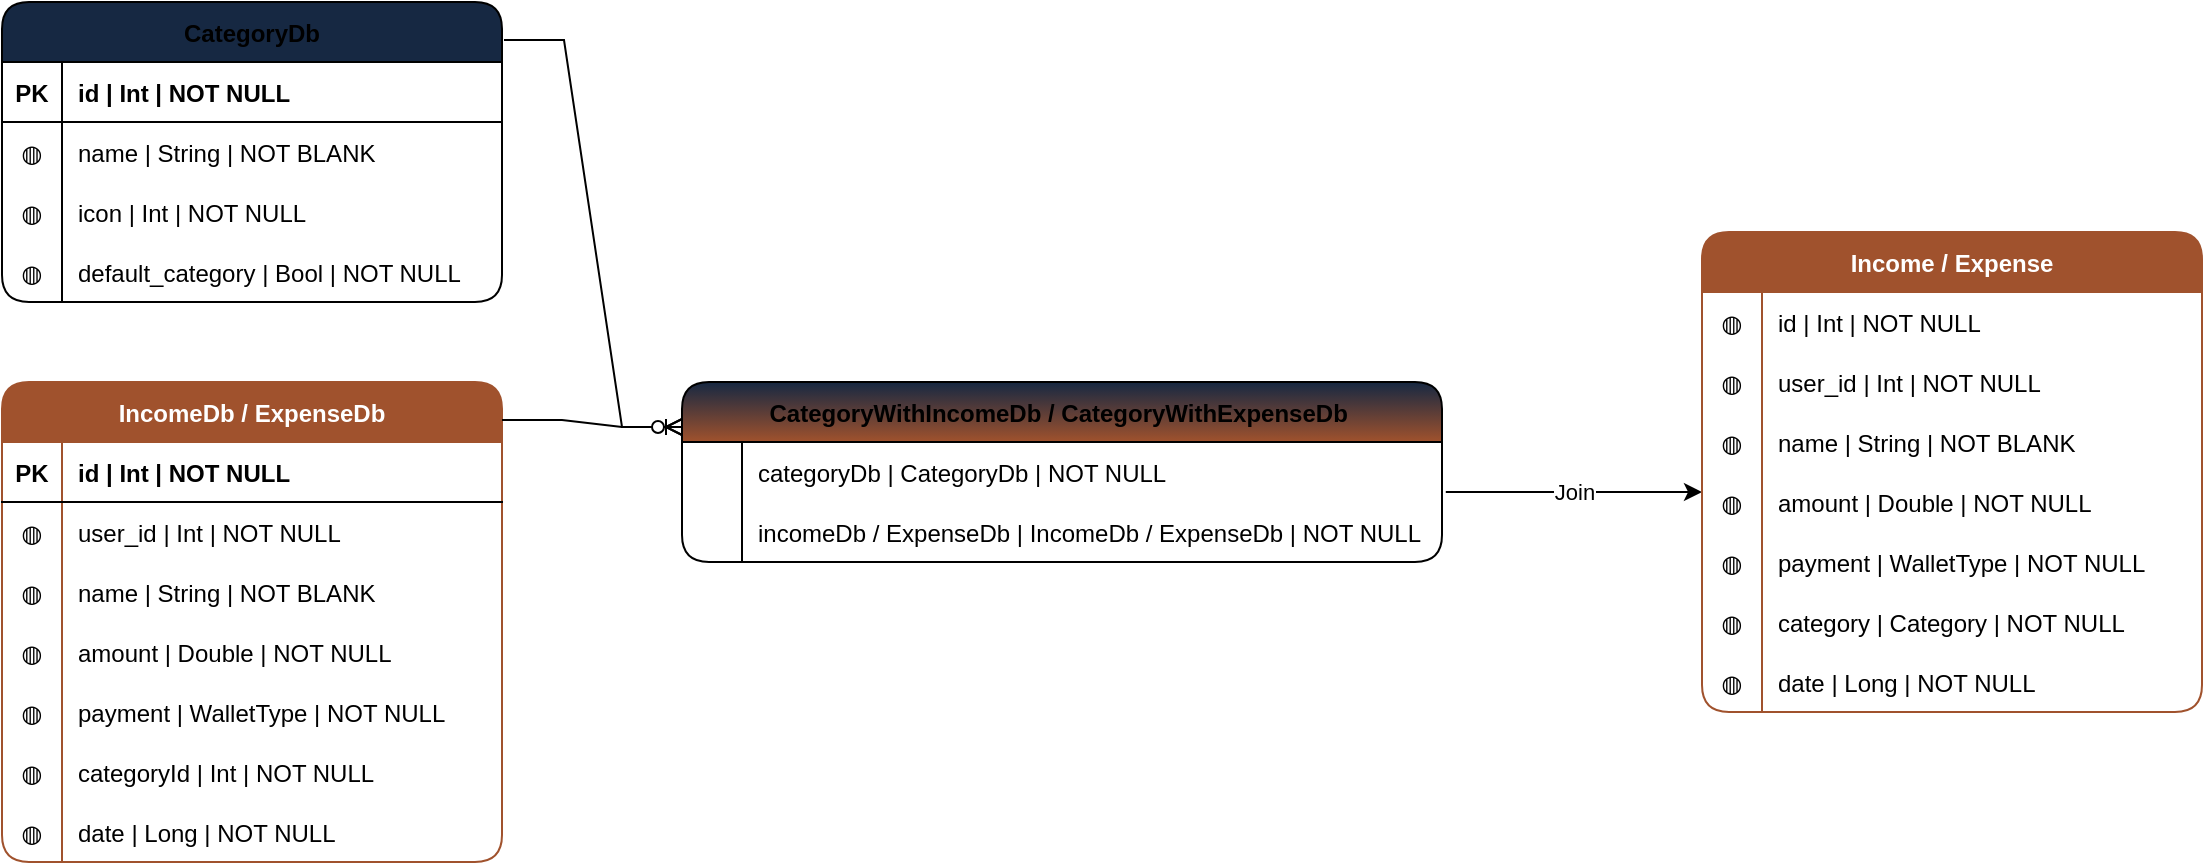 <mxfile version="21.5.0" type="github">
  <diagram id="R2lEEEUBdFMjLlhIrx00" name="Page-1">
    <mxGraphModel dx="566" dy="1616" grid="1" gridSize="10" guides="1" tooltips="1" connect="1" arrows="1" fold="1" page="1" pageScale="1" pageWidth="850" pageHeight="1100" math="0" shadow="0" extFonts="Permanent Marker^https://fonts.googleapis.com/css?family=Permanent+Marker">
      <root>
        <mxCell id="0" />
        <mxCell id="1" parent="0" />
        <mxCell id="C-vyLk0tnHw3VtMMgP7b-2" value="CategoryWithIncomeDb / CategoryWithExpenseDb " style="shape=table;startSize=30;container=1;collapsible=1;childLayout=tableLayout;fixedRows=1;rowLines=0;fontStyle=1;align=center;resizeLast=1;rounded=1;gradientColor=#A0522D;fillColor=#162842;" parent="1" vertex="1">
          <mxGeometry x="450" y="120" width="380" height="90" as="geometry" />
        </mxCell>
        <mxCell id="C-vyLk0tnHw3VtMMgP7b-6" value="" style="shape=partialRectangle;collapsible=0;dropTarget=0;pointerEvents=0;fillColor=none;points=[[0,0.5],[1,0.5]];portConstraint=eastwest;top=0;left=0;right=0;bottom=0;" parent="C-vyLk0tnHw3VtMMgP7b-2" vertex="1">
          <mxGeometry y="30" width="380" height="30" as="geometry" />
        </mxCell>
        <mxCell id="C-vyLk0tnHw3VtMMgP7b-7" value="" style="shape=partialRectangle;overflow=hidden;connectable=0;fillColor=none;top=0;left=0;bottom=0;right=0;" parent="C-vyLk0tnHw3VtMMgP7b-6" vertex="1">
          <mxGeometry width="30" height="30" as="geometry">
            <mxRectangle width="30" height="30" as="alternateBounds" />
          </mxGeometry>
        </mxCell>
        <mxCell id="C-vyLk0tnHw3VtMMgP7b-8" value="categoryDb | CategoryDb | NOT NULL" style="shape=partialRectangle;overflow=hidden;connectable=0;fillColor=none;top=0;left=0;bottom=0;right=0;align=left;spacingLeft=6;" parent="C-vyLk0tnHw3VtMMgP7b-6" vertex="1">
          <mxGeometry x="30" width="350" height="30" as="geometry">
            <mxRectangle width="350" height="30" as="alternateBounds" />
          </mxGeometry>
        </mxCell>
        <mxCell id="C-vyLk0tnHw3VtMMgP7b-9" value="" style="shape=partialRectangle;collapsible=0;dropTarget=0;pointerEvents=0;fillColor=none;points=[[0,0.5],[1,0.5]];portConstraint=eastwest;top=0;left=0;right=0;bottom=0;" parent="C-vyLk0tnHw3VtMMgP7b-2" vertex="1">
          <mxGeometry y="60" width="380" height="30" as="geometry" />
        </mxCell>
        <mxCell id="C-vyLk0tnHw3VtMMgP7b-10" value="" style="shape=partialRectangle;overflow=hidden;connectable=0;fillColor=none;top=0;left=0;bottom=0;right=0;" parent="C-vyLk0tnHw3VtMMgP7b-9" vertex="1">
          <mxGeometry width="30" height="30" as="geometry">
            <mxRectangle width="30" height="30" as="alternateBounds" />
          </mxGeometry>
        </mxCell>
        <mxCell id="C-vyLk0tnHw3VtMMgP7b-11" value="incomeDb / ExpenseDb | IncomeDb / ExpenseDb | NOT NULL" style="shape=partialRectangle;overflow=hidden;connectable=0;fillColor=none;top=0;left=0;bottom=0;right=0;align=left;spacingLeft=6;" parent="C-vyLk0tnHw3VtMMgP7b-9" vertex="1">
          <mxGeometry x="30" width="350" height="30" as="geometry">
            <mxRectangle width="350" height="30" as="alternateBounds" />
          </mxGeometry>
        </mxCell>
        <mxCell id="0O4SPkiaSOlmJaZ9xds9-1" value="CategoryDb" style="shape=table;startSize=30;container=1;collapsible=1;childLayout=tableLayout;fixedRows=1;rowLines=0;fontStyle=1;align=center;resizeLast=1;strokeColor=default;strokeWidth=1;perimeterSpacing=0;swimlaneLine=1;rounded=1;shadow=0;absoluteArcSize=0;gradientColor=none;fillColor=#162842;fillStyle=solid;" vertex="1" parent="1">
          <mxGeometry x="110" y="-70" width="250" height="150" as="geometry" />
        </mxCell>
        <mxCell id="0O4SPkiaSOlmJaZ9xds9-2" value="" style="shape=partialRectangle;collapsible=0;dropTarget=0;pointerEvents=0;fillColor=none;points=[[0,0.5],[1,0.5]];portConstraint=eastwest;top=0;left=0;right=0;bottom=1;" vertex="1" parent="0O4SPkiaSOlmJaZ9xds9-1">
          <mxGeometry y="30" width="250" height="30" as="geometry" />
        </mxCell>
        <mxCell id="0O4SPkiaSOlmJaZ9xds9-3" value="PK" style="shape=partialRectangle;overflow=hidden;connectable=0;fillColor=none;top=0;left=0;bottom=0;right=0;fontStyle=1;" vertex="1" parent="0O4SPkiaSOlmJaZ9xds9-2">
          <mxGeometry width="30" height="30" as="geometry">
            <mxRectangle width="30" height="30" as="alternateBounds" />
          </mxGeometry>
        </mxCell>
        <mxCell id="0O4SPkiaSOlmJaZ9xds9-4" value="id | Int | NOT NULL " style="shape=partialRectangle;overflow=hidden;connectable=0;fillColor=none;top=0;left=0;bottom=0;right=0;align=left;spacingLeft=6;fontStyle=1;" vertex="1" parent="0O4SPkiaSOlmJaZ9xds9-2">
          <mxGeometry x="30" width="220" height="30" as="geometry">
            <mxRectangle width="220" height="30" as="alternateBounds" />
          </mxGeometry>
        </mxCell>
        <mxCell id="0O4SPkiaSOlmJaZ9xds9-5" style="shape=partialRectangle;collapsible=0;dropTarget=0;pointerEvents=0;fillColor=none;points=[[0,0.5],[1,0.5]];portConstraint=eastwest;top=0;left=0;right=0;bottom=0;" vertex="1" parent="0O4SPkiaSOlmJaZ9xds9-1">
          <mxGeometry y="60" width="250" height="30" as="geometry" />
        </mxCell>
        <mxCell id="0O4SPkiaSOlmJaZ9xds9-6" value="◍" style="shape=partialRectangle;overflow=hidden;connectable=0;fillColor=none;top=0;left=0;bottom=0;right=0;" vertex="1" parent="0O4SPkiaSOlmJaZ9xds9-5">
          <mxGeometry width="30" height="30" as="geometry">
            <mxRectangle width="30" height="30" as="alternateBounds" />
          </mxGeometry>
        </mxCell>
        <mxCell id="0O4SPkiaSOlmJaZ9xds9-7" value="name | String | NOT BLANK" style="shape=partialRectangle;overflow=hidden;connectable=0;fillColor=none;top=0;left=0;bottom=0;right=0;align=left;spacingLeft=6;" vertex="1" parent="0O4SPkiaSOlmJaZ9xds9-5">
          <mxGeometry x="30" width="220" height="30" as="geometry">
            <mxRectangle width="220" height="30" as="alternateBounds" />
          </mxGeometry>
        </mxCell>
        <mxCell id="0O4SPkiaSOlmJaZ9xds9-8" style="shape=partialRectangle;collapsible=0;dropTarget=0;pointerEvents=0;fillColor=none;points=[[0,0.5],[1,0.5]];portConstraint=eastwest;top=0;left=0;right=0;bottom=0;" vertex="1" parent="0O4SPkiaSOlmJaZ9xds9-1">
          <mxGeometry y="90" width="250" height="30" as="geometry" />
        </mxCell>
        <mxCell id="0O4SPkiaSOlmJaZ9xds9-9" value="◍" style="shape=partialRectangle;overflow=hidden;connectable=0;fillColor=none;top=0;left=0;bottom=0;right=0;" vertex="1" parent="0O4SPkiaSOlmJaZ9xds9-8">
          <mxGeometry width="30" height="30" as="geometry">
            <mxRectangle width="30" height="30" as="alternateBounds" />
          </mxGeometry>
        </mxCell>
        <mxCell id="0O4SPkiaSOlmJaZ9xds9-10" value="icon | Int | NOT NULL" style="shape=partialRectangle;overflow=hidden;connectable=0;fillColor=none;top=0;left=0;bottom=0;right=0;align=left;spacingLeft=6;" vertex="1" parent="0O4SPkiaSOlmJaZ9xds9-8">
          <mxGeometry x="30" width="220" height="30" as="geometry">
            <mxRectangle width="220" height="30" as="alternateBounds" />
          </mxGeometry>
        </mxCell>
        <mxCell id="0O4SPkiaSOlmJaZ9xds9-11" value="" style="shape=partialRectangle;collapsible=0;dropTarget=0;pointerEvents=0;fillColor=none;points=[[0,0.5],[1,0.5]];portConstraint=eastwest;top=0;left=0;right=0;bottom=0;" vertex="1" parent="0O4SPkiaSOlmJaZ9xds9-1">
          <mxGeometry y="120" width="250" height="30" as="geometry" />
        </mxCell>
        <mxCell id="0O4SPkiaSOlmJaZ9xds9-12" value="◍" style="shape=partialRectangle;overflow=hidden;connectable=0;fillColor=none;top=0;left=0;bottom=0;right=0;" vertex="1" parent="0O4SPkiaSOlmJaZ9xds9-11">
          <mxGeometry width="30" height="30" as="geometry">
            <mxRectangle width="30" height="30" as="alternateBounds" />
          </mxGeometry>
        </mxCell>
        <mxCell id="0O4SPkiaSOlmJaZ9xds9-13" value="default_category | Bool | NOT NULL" style="shape=partialRectangle;overflow=hidden;connectable=0;fillColor=none;top=0;left=0;bottom=0;right=0;align=left;spacingLeft=6;" vertex="1" parent="0O4SPkiaSOlmJaZ9xds9-11">
          <mxGeometry x="30" width="220" height="30" as="geometry">
            <mxRectangle width="220" height="30" as="alternateBounds" />
          </mxGeometry>
        </mxCell>
        <mxCell id="0O4SPkiaSOlmJaZ9xds9-14" value="IncomeDb / ExpenseDb" style="shape=table;startSize=30;container=1;collapsible=1;childLayout=tableLayout;fixedRows=1;rowLines=0;fontStyle=1;align=center;resizeLast=1;rounded=1;fillColor=#a0522d;fontColor=#ffffff;strokeColor=#A0522D;" vertex="1" parent="1">
          <mxGeometry x="110" y="120" width="250" height="240" as="geometry" />
        </mxCell>
        <mxCell id="0O4SPkiaSOlmJaZ9xds9-15" value="" style="shape=partialRectangle;collapsible=0;dropTarget=0;pointerEvents=0;fillColor=none;points=[[0,0.5],[1,0.5]];portConstraint=eastwest;top=0;left=0;right=0;bottom=1;" vertex="1" parent="0O4SPkiaSOlmJaZ9xds9-14">
          <mxGeometry y="30" width="250" height="30" as="geometry" />
        </mxCell>
        <mxCell id="0O4SPkiaSOlmJaZ9xds9-16" value="PK" style="shape=partialRectangle;overflow=hidden;connectable=0;fillColor=none;top=0;left=0;bottom=0;right=0;fontStyle=1;" vertex="1" parent="0O4SPkiaSOlmJaZ9xds9-15">
          <mxGeometry width="30" height="30" as="geometry">
            <mxRectangle width="30" height="30" as="alternateBounds" />
          </mxGeometry>
        </mxCell>
        <mxCell id="0O4SPkiaSOlmJaZ9xds9-17" value="id | Int | NOT NULL" style="shape=partialRectangle;overflow=hidden;connectable=0;fillColor=none;top=0;left=0;bottom=0;right=0;align=left;spacingLeft=6;fontStyle=1;" vertex="1" parent="0O4SPkiaSOlmJaZ9xds9-15">
          <mxGeometry x="30" width="220" height="30" as="geometry">
            <mxRectangle width="220" height="30" as="alternateBounds" />
          </mxGeometry>
        </mxCell>
        <mxCell id="0O4SPkiaSOlmJaZ9xds9-18" style="shape=partialRectangle;collapsible=0;dropTarget=0;pointerEvents=0;fillColor=none;points=[[0,0.5],[1,0.5]];portConstraint=eastwest;top=0;left=0;right=0;bottom=0;" vertex="1" parent="0O4SPkiaSOlmJaZ9xds9-14">
          <mxGeometry y="60" width="250" height="30" as="geometry" />
        </mxCell>
        <mxCell id="0O4SPkiaSOlmJaZ9xds9-19" value="◍" style="shape=partialRectangle;overflow=hidden;connectable=0;fillColor=none;top=0;left=0;bottom=0;right=0;" vertex="1" parent="0O4SPkiaSOlmJaZ9xds9-18">
          <mxGeometry width="30" height="30" as="geometry">
            <mxRectangle width="30" height="30" as="alternateBounds" />
          </mxGeometry>
        </mxCell>
        <mxCell id="0O4SPkiaSOlmJaZ9xds9-20" value="user_id | Int | NOT NULL" style="shape=partialRectangle;overflow=hidden;connectable=0;fillColor=none;top=0;left=0;bottom=0;right=0;align=left;spacingLeft=6;" vertex="1" parent="0O4SPkiaSOlmJaZ9xds9-18">
          <mxGeometry x="30" width="220" height="30" as="geometry">
            <mxRectangle width="220" height="30" as="alternateBounds" />
          </mxGeometry>
        </mxCell>
        <mxCell id="0O4SPkiaSOlmJaZ9xds9-21" style="shape=partialRectangle;collapsible=0;dropTarget=0;pointerEvents=0;fillColor=none;points=[[0,0.5],[1,0.5]];portConstraint=eastwest;top=0;left=0;right=0;bottom=0;" vertex="1" parent="0O4SPkiaSOlmJaZ9xds9-14">
          <mxGeometry y="90" width="250" height="30" as="geometry" />
        </mxCell>
        <mxCell id="0O4SPkiaSOlmJaZ9xds9-22" value="◍" style="shape=partialRectangle;overflow=hidden;connectable=0;fillColor=none;top=0;left=0;bottom=0;right=0;" vertex="1" parent="0O4SPkiaSOlmJaZ9xds9-21">
          <mxGeometry width="30" height="30" as="geometry">
            <mxRectangle width="30" height="30" as="alternateBounds" />
          </mxGeometry>
        </mxCell>
        <mxCell id="0O4SPkiaSOlmJaZ9xds9-23" value="name | String | NOT BLANK" style="shape=partialRectangle;overflow=hidden;connectable=0;fillColor=none;top=0;left=0;bottom=0;right=0;align=left;spacingLeft=6;" vertex="1" parent="0O4SPkiaSOlmJaZ9xds9-21">
          <mxGeometry x="30" width="220" height="30" as="geometry">
            <mxRectangle width="220" height="30" as="alternateBounds" />
          </mxGeometry>
        </mxCell>
        <mxCell id="0O4SPkiaSOlmJaZ9xds9-24" style="shape=partialRectangle;collapsible=0;dropTarget=0;pointerEvents=0;fillColor=none;points=[[0,0.5],[1,0.5]];portConstraint=eastwest;top=0;left=0;right=0;bottom=0;" vertex="1" parent="0O4SPkiaSOlmJaZ9xds9-14">
          <mxGeometry y="120" width="250" height="30" as="geometry" />
        </mxCell>
        <mxCell id="0O4SPkiaSOlmJaZ9xds9-25" value="◍" style="shape=partialRectangle;overflow=hidden;connectable=0;fillColor=none;top=0;left=0;bottom=0;right=0;" vertex="1" parent="0O4SPkiaSOlmJaZ9xds9-24">
          <mxGeometry width="30" height="30" as="geometry">
            <mxRectangle width="30" height="30" as="alternateBounds" />
          </mxGeometry>
        </mxCell>
        <mxCell id="0O4SPkiaSOlmJaZ9xds9-26" value="amount | Double | NOT NULL" style="shape=partialRectangle;overflow=hidden;connectable=0;fillColor=none;top=0;left=0;bottom=0;right=0;align=left;spacingLeft=6;" vertex="1" parent="0O4SPkiaSOlmJaZ9xds9-24">
          <mxGeometry x="30" width="220" height="30" as="geometry">
            <mxRectangle width="220" height="30" as="alternateBounds" />
          </mxGeometry>
        </mxCell>
        <mxCell id="0O4SPkiaSOlmJaZ9xds9-27" style="shape=partialRectangle;collapsible=0;dropTarget=0;pointerEvents=0;fillColor=none;points=[[0,0.5],[1,0.5]];portConstraint=eastwest;top=0;left=0;right=0;bottom=0;" vertex="1" parent="0O4SPkiaSOlmJaZ9xds9-14">
          <mxGeometry y="150" width="250" height="30" as="geometry" />
        </mxCell>
        <mxCell id="0O4SPkiaSOlmJaZ9xds9-28" value="◍" style="shape=partialRectangle;overflow=hidden;connectable=0;fillColor=none;top=0;left=0;bottom=0;right=0;" vertex="1" parent="0O4SPkiaSOlmJaZ9xds9-27">
          <mxGeometry width="30" height="30" as="geometry">
            <mxRectangle width="30" height="30" as="alternateBounds" />
          </mxGeometry>
        </mxCell>
        <mxCell id="0O4SPkiaSOlmJaZ9xds9-29" value="payment | WalletType | NOT NULL" style="shape=partialRectangle;overflow=hidden;connectable=0;fillColor=none;top=0;left=0;bottom=0;right=0;align=left;spacingLeft=6;" vertex="1" parent="0O4SPkiaSOlmJaZ9xds9-27">
          <mxGeometry x="30" width="220" height="30" as="geometry">
            <mxRectangle width="220" height="30" as="alternateBounds" />
          </mxGeometry>
        </mxCell>
        <mxCell id="0O4SPkiaSOlmJaZ9xds9-30" style="shape=partialRectangle;collapsible=0;dropTarget=0;pointerEvents=0;fillColor=none;points=[[0,0.5],[1,0.5]];portConstraint=eastwest;top=0;left=0;right=0;bottom=0;" vertex="1" parent="0O4SPkiaSOlmJaZ9xds9-14">
          <mxGeometry y="180" width="250" height="30" as="geometry" />
        </mxCell>
        <mxCell id="0O4SPkiaSOlmJaZ9xds9-31" value="◍" style="shape=partialRectangle;overflow=hidden;connectable=0;fillColor=none;top=0;left=0;bottom=0;right=0;" vertex="1" parent="0O4SPkiaSOlmJaZ9xds9-30">
          <mxGeometry width="30" height="30" as="geometry">
            <mxRectangle width="30" height="30" as="alternateBounds" />
          </mxGeometry>
        </mxCell>
        <mxCell id="0O4SPkiaSOlmJaZ9xds9-32" value="categoryId | Int | NOT NULL" style="shape=partialRectangle;overflow=hidden;connectable=0;fillColor=none;top=0;left=0;bottom=0;right=0;align=left;spacingLeft=6;" vertex="1" parent="0O4SPkiaSOlmJaZ9xds9-30">
          <mxGeometry x="30" width="220" height="30" as="geometry">
            <mxRectangle width="220" height="30" as="alternateBounds" />
          </mxGeometry>
        </mxCell>
        <mxCell id="0O4SPkiaSOlmJaZ9xds9-33" value="" style="shape=partialRectangle;collapsible=0;dropTarget=0;pointerEvents=0;fillColor=none;points=[[0,0.5],[1,0.5]];portConstraint=eastwest;top=0;left=0;right=0;bottom=0;" vertex="1" parent="0O4SPkiaSOlmJaZ9xds9-14">
          <mxGeometry y="210" width="250" height="30" as="geometry" />
        </mxCell>
        <mxCell id="0O4SPkiaSOlmJaZ9xds9-34" value="◍" style="shape=partialRectangle;overflow=hidden;connectable=0;fillColor=none;top=0;left=0;bottom=0;right=0;" vertex="1" parent="0O4SPkiaSOlmJaZ9xds9-33">
          <mxGeometry width="30" height="30" as="geometry">
            <mxRectangle width="30" height="30" as="alternateBounds" />
          </mxGeometry>
        </mxCell>
        <mxCell id="0O4SPkiaSOlmJaZ9xds9-35" value="date | Long | NOT NULL" style="shape=partialRectangle;overflow=hidden;connectable=0;fillColor=none;top=0;left=0;bottom=0;right=0;align=left;spacingLeft=6;" vertex="1" parent="0O4SPkiaSOlmJaZ9xds9-33">
          <mxGeometry x="30" width="220" height="30" as="geometry">
            <mxRectangle width="220" height="30" as="alternateBounds" />
          </mxGeometry>
        </mxCell>
        <mxCell id="0O4SPkiaSOlmJaZ9xds9-38" value="" style="edgeStyle=entityRelationEdgeStyle;fontSize=12;html=1;endArrow=ERoneToMany;rounded=0;exitX=1.004;exitY=0.127;exitDx=0;exitDy=0;exitPerimeter=0;entryX=0;entryY=0.25;entryDx=0;entryDy=0;" edge="1" parent="1" source="0O4SPkiaSOlmJaZ9xds9-1" target="C-vyLk0tnHw3VtMMgP7b-2">
          <mxGeometry width="100" height="100" relative="1" as="geometry">
            <mxPoint x="510" y="230" as="sourcePoint" />
            <mxPoint x="610" y="130" as="targetPoint" />
          </mxGeometry>
        </mxCell>
        <mxCell id="0O4SPkiaSOlmJaZ9xds9-39" value="" style="edgeStyle=entityRelationEdgeStyle;fontSize=12;html=1;endArrow=ERzeroToMany;endFill=1;rounded=0;exitX=1;exitY=0.079;exitDx=0;exitDy=0;exitPerimeter=0;entryX=0;entryY=0.25;entryDx=0;entryDy=0;" edge="1" parent="1" source="0O4SPkiaSOlmJaZ9xds9-14" target="C-vyLk0tnHw3VtMMgP7b-2">
          <mxGeometry width="100" height="100" relative="1" as="geometry">
            <mxPoint x="510" y="230" as="sourcePoint" />
            <mxPoint x="450" y="90" as="targetPoint" />
          </mxGeometry>
        </mxCell>
        <mxCell id="0O4SPkiaSOlmJaZ9xds9-40" value="" style="endArrow=classic;html=1;rounded=0;exitX=1.005;exitY=0.833;exitDx=0;exitDy=0;exitPerimeter=0;" edge="1" parent="1" source="C-vyLk0tnHw3VtMMgP7b-6">
          <mxGeometry relative="1" as="geometry">
            <mxPoint x="850" y="170" as="sourcePoint" />
            <mxPoint x="960" y="175" as="targetPoint" />
          </mxGeometry>
        </mxCell>
        <mxCell id="0O4SPkiaSOlmJaZ9xds9-41" value="Join" style="edgeLabel;resizable=0;html=1;align=center;verticalAlign=middle;" connectable="0" vertex="1" parent="0O4SPkiaSOlmJaZ9xds9-40">
          <mxGeometry relative="1" as="geometry" />
        </mxCell>
        <mxCell id="0O4SPkiaSOlmJaZ9xds9-42" value="Income / Expense" style="shape=table;startSize=30;container=1;collapsible=1;childLayout=tableLayout;fixedRows=1;rowLines=0;fontStyle=1;align=center;resizeLast=1;rounded=1;fillColor=#a0522d;fontColor=#ffffff;strokeColor=#A0522D;" vertex="1" parent="1">
          <mxGeometry x="960" y="45" width="250" height="240" as="geometry" />
        </mxCell>
        <mxCell id="0O4SPkiaSOlmJaZ9xds9-64" style="shape=partialRectangle;collapsible=0;dropTarget=0;pointerEvents=0;fillColor=none;points=[[0,0.5],[1,0.5]];portConstraint=eastwest;top=0;left=0;right=0;bottom=0;" vertex="1" parent="0O4SPkiaSOlmJaZ9xds9-42">
          <mxGeometry y="30" width="250" height="30" as="geometry" />
        </mxCell>
        <mxCell id="0O4SPkiaSOlmJaZ9xds9-65" value="◍" style="shape=partialRectangle;overflow=hidden;connectable=0;fillColor=none;top=0;left=0;bottom=0;right=0;" vertex="1" parent="0O4SPkiaSOlmJaZ9xds9-64">
          <mxGeometry width="30" height="30" as="geometry">
            <mxRectangle width="30" height="30" as="alternateBounds" />
          </mxGeometry>
        </mxCell>
        <mxCell id="0O4SPkiaSOlmJaZ9xds9-66" value="id | Int | NOT NULL" style="shape=partialRectangle;overflow=hidden;connectable=0;fillColor=none;top=0;left=0;bottom=0;right=0;align=left;spacingLeft=6;" vertex="1" parent="0O4SPkiaSOlmJaZ9xds9-64">
          <mxGeometry x="30" width="220" height="30" as="geometry">
            <mxRectangle width="220" height="30" as="alternateBounds" />
          </mxGeometry>
        </mxCell>
        <mxCell id="0O4SPkiaSOlmJaZ9xds9-46" style="shape=partialRectangle;collapsible=0;dropTarget=0;pointerEvents=0;fillColor=none;points=[[0,0.5],[1,0.5]];portConstraint=eastwest;top=0;left=0;right=0;bottom=0;" vertex="1" parent="0O4SPkiaSOlmJaZ9xds9-42">
          <mxGeometry y="60" width="250" height="30" as="geometry" />
        </mxCell>
        <mxCell id="0O4SPkiaSOlmJaZ9xds9-47" value="◍" style="shape=partialRectangle;overflow=hidden;connectable=0;fillColor=none;top=0;left=0;bottom=0;right=0;" vertex="1" parent="0O4SPkiaSOlmJaZ9xds9-46">
          <mxGeometry width="30" height="30" as="geometry">
            <mxRectangle width="30" height="30" as="alternateBounds" />
          </mxGeometry>
        </mxCell>
        <mxCell id="0O4SPkiaSOlmJaZ9xds9-48" value="user_id | Int | NOT NULL" style="shape=partialRectangle;overflow=hidden;connectable=0;fillColor=none;top=0;left=0;bottom=0;right=0;align=left;spacingLeft=6;" vertex="1" parent="0O4SPkiaSOlmJaZ9xds9-46">
          <mxGeometry x="30" width="220" height="30" as="geometry">
            <mxRectangle width="220" height="30" as="alternateBounds" />
          </mxGeometry>
        </mxCell>
        <mxCell id="0O4SPkiaSOlmJaZ9xds9-49" style="shape=partialRectangle;collapsible=0;dropTarget=0;pointerEvents=0;fillColor=none;points=[[0,0.5],[1,0.5]];portConstraint=eastwest;top=0;left=0;right=0;bottom=0;" vertex="1" parent="0O4SPkiaSOlmJaZ9xds9-42">
          <mxGeometry y="90" width="250" height="30" as="geometry" />
        </mxCell>
        <mxCell id="0O4SPkiaSOlmJaZ9xds9-50" value="◍" style="shape=partialRectangle;overflow=hidden;connectable=0;fillColor=none;top=0;left=0;bottom=0;right=0;" vertex="1" parent="0O4SPkiaSOlmJaZ9xds9-49">
          <mxGeometry width="30" height="30" as="geometry">
            <mxRectangle width="30" height="30" as="alternateBounds" />
          </mxGeometry>
        </mxCell>
        <mxCell id="0O4SPkiaSOlmJaZ9xds9-51" value="name | String | NOT BLANK" style="shape=partialRectangle;overflow=hidden;connectable=0;fillColor=none;top=0;left=0;bottom=0;right=0;align=left;spacingLeft=6;" vertex="1" parent="0O4SPkiaSOlmJaZ9xds9-49">
          <mxGeometry x="30" width="220" height="30" as="geometry">
            <mxRectangle width="220" height="30" as="alternateBounds" />
          </mxGeometry>
        </mxCell>
        <mxCell id="0O4SPkiaSOlmJaZ9xds9-52" style="shape=partialRectangle;collapsible=0;dropTarget=0;pointerEvents=0;fillColor=none;points=[[0,0.5],[1,0.5]];portConstraint=eastwest;top=0;left=0;right=0;bottom=0;" vertex="1" parent="0O4SPkiaSOlmJaZ9xds9-42">
          <mxGeometry y="120" width="250" height="30" as="geometry" />
        </mxCell>
        <mxCell id="0O4SPkiaSOlmJaZ9xds9-53" value="◍" style="shape=partialRectangle;overflow=hidden;connectable=0;fillColor=none;top=0;left=0;bottom=0;right=0;" vertex="1" parent="0O4SPkiaSOlmJaZ9xds9-52">
          <mxGeometry width="30" height="30" as="geometry">
            <mxRectangle width="30" height="30" as="alternateBounds" />
          </mxGeometry>
        </mxCell>
        <mxCell id="0O4SPkiaSOlmJaZ9xds9-54" value="amount | Double | NOT NULL" style="shape=partialRectangle;overflow=hidden;connectable=0;fillColor=none;top=0;left=0;bottom=0;right=0;align=left;spacingLeft=6;" vertex="1" parent="0O4SPkiaSOlmJaZ9xds9-52">
          <mxGeometry x="30" width="220" height="30" as="geometry">
            <mxRectangle width="220" height="30" as="alternateBounds" />
          </mxGeometry>
        </mxCell>
        <mxCell id="0O4SPkiaSOlmJaZ9xds9-55" style="shape=partialRectangle;collapsible=0;dropTarget=0;pointerEvents=0;fillColor=none;points=[[0,0.5],[1,0.5]];portConstraint=eastwest;top=0;left=0;right=0;bottom=0;" vertex="1" parent="0O4SPkiaSOlmJaZ9xds9-42">
          <mxGeometry y="150" width="250" height="30" as="geometry" />
        </mxCell>
        <mxCell id="0O4SPkiaSOlmJaZ9xds9-56" value="◍" style="shape=partialRectangle;overflow=hidden;connectable=0;fillColor=none;top=0;left=0;bottom=0;right=0;" vertex="1" parent="0O4SPkiaSOlmJaZ9xds9-55">
          <mxGeometry width="30" height="30" as="geometry">
            <mxRectangle width="30" height="30" as="alternateBounds" />
          </mxGeometry>
        </mxCell>
        <mxCell id="0O4SPkiaSOlmJaZ9xds9-57" value="payment | WalletType | NOT NULL" style="shape=partialRectangle;overflow=hidden;connectable=0;fillColor=none;top=0;left=0;bottom=0;right=0;align=left;spacingLeft=6;" vertex="1" parent="0O4SPkiaSOlmJaZ9xds9-55">
          <mxGeometry x="30" width="220" height="30" as="geometry">
            <mxRectangle width="220" height="30" as="alternateBounds" />
          </mxGeometry>
        </mxCell>
        <mxCell id="0O4SPkiaSOlmJaZ9xds9-58" style="shape=partialRectangle;collapsible=0;dropTarget=0;pointerEvents=0;fillColor=none;points=[[0,0.5],[1,0.5]];portConstraint=eastwest;top=0;left=0;right=0;bottom=0;" vertex="1" parent="0O4SPkiaSOlmJaZ9xds9-42">
          <mxGeometry y="180" width="250" height="30" as="geometry" />
        </mxCell>
        <mxCell id="0O4SPkiaSOlmJaZ9xds9-59" value="◍" style="shape=partialRectangle;overflow=hidden;connectable=0;fillColor=none;top=0;left=0;bottom=0;right=0;" vertex="1" parent="0O4SPkiaSOlmJaZ9xds9-58">
          <mxGeometry width="30" height="30" as="geometry">
            <mxRectangle width="30" height="30" as="alternateBounds" />
          </mxGeometry>
        </mxCell>
        <mxCell id="0O4SPkiaSOlmJaZ9xds9-60" value="category | Category | NOT NULL" style="shape=partialRectangle;overflow=hidden;connectable=0;fillColor=none;top=0;left=0;bottom=0;right=0;align=left;spacingLeft=6;" vertex="1" parent="0O4SPkiaSOlmJaZ9xds9-58">
          <mxGeometry x="30" width="220" height="30" as="geometry">
            <mxRectangle width="220" height="30" as="alternateBounds" />
          </mxGeometry>
        </mxCell>
        <mxCell id="0O4SPkiaSOlmJaZ9xds9-61" value="" style="shape=partialRectangle;collapsible=0;dropTarget=0;pointerEvents=0;fillColor=none;points=[[0,0.5],[1,0.5]];portConstraint=eastwest;top=0;left=0;right=0;bottom=0;" vertex="1" parent="0O4SPkiaSOlmJaZ9xds9-42">
          <mxGeometry y="210" width="250" height="30" as="geometry" />
        </mxCell>
        <mxCell id="0O4SPkiaSOlmJaZ9xds9-62" value="◍" style="shape=partialRectangle;overflow=hidden;connectable=0;fillColor=none;top=0;left=0;bottom=0;right=0;" vertex="1" parent="0O4SPkiaSOlmJaZ9xds9-61">
          <mxGeometry width="30" height="30" as="geometry">
            <mxRectangle width="30" height="30" as="alternateBounds" />
          </mxGeometry>
        </mxCell>
        <mxCell id="0O4SPkiaSOlmJaZ9xds9-63" value="date | Long | NOT NULL" style="shape=partialRectangle;overflow=hidden;connectable=0;fillColor=none;top=0;left=0;bottom=0;right=0;align=left;spacingLeft=6;" vertex="1" parent="0O4SPkiaSOlmJaZ9xds9-61">
          <mxGeometry x="30" width="220" height="30" as="geometry">
            <mxRectangle width="220" height="30" as="alternateBounds" />
          </mxGeometry>
        </mxCell>
      </root>
    </mxGraphModel>
  </diagram>
</mxfile>
